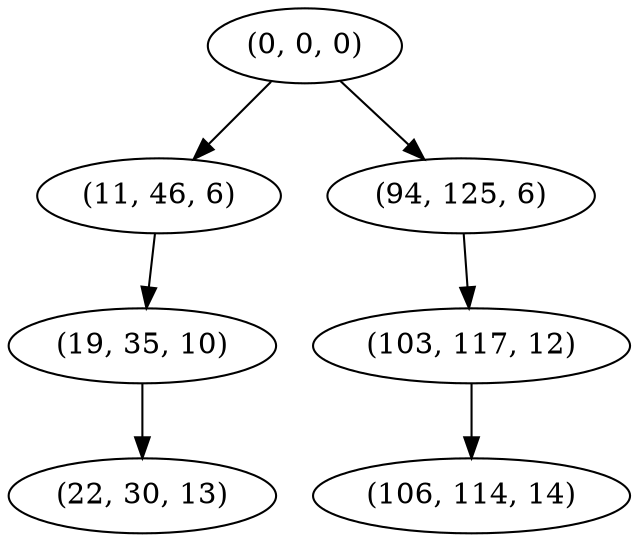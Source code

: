digraph tree {
    "(0, 0, 0)";
    "(11, 46, 6)";
    "(19, 35, 10)";
    "(22, 30, 13)";
    "(94, 125, 6)";
    "(103, 117, 12)";
    "(106, 114, 14)";
    "(0, 0, 0)" -> "(11, 46, 6)";
    "(0, 0, 0)" -> "(94, 125, 6)";
    "(11, 46, 6)" -> "(19, 35, 10)";
    "(19, 35, 10)" -> "(22, 30, 13)";
    "(94, 125, 6)" -> "(103, 117, 12)";
    "(103, 117, 12)" -> "(106, 114, 14)";
}
